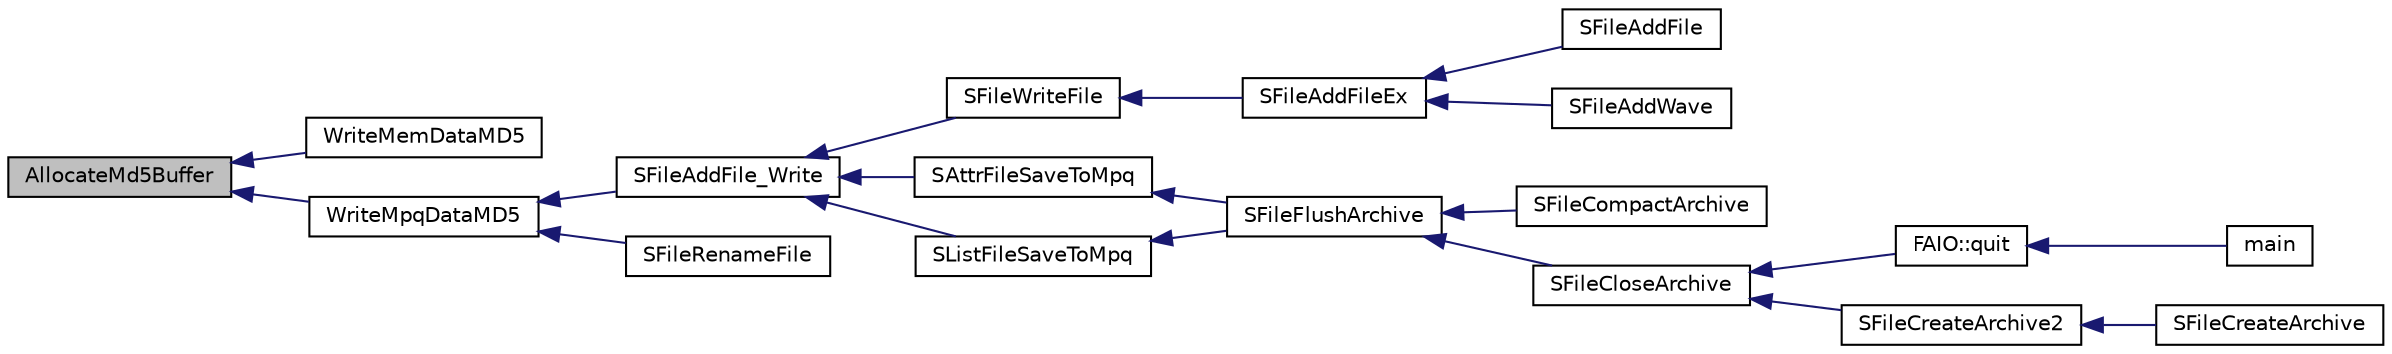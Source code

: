 digraph G
{
  edge [fontname="Helvetica",fontsize="10",labelfontname="Helvetica",labelfontsize="10"];
  node [fontname="Helvetica",fontsize="10",shape=record];
  rankdir="LR";
  Node1 [label="AllocateMd5Buffer",height=0.2,width=0.4,color="black", fillcolor="grey75", style="filled" fontcolor="black"];
  Node1 -> Node2 [dir="back",color="midnightblue",fontsize="10",style="solid",fontname="Helvetica"];
  Node2 [label="WriteMemDataMD5",height=0.2,width=0.4,color="black", fillcolor="white", style="filled",URL="$_storm_common_8h.html#abfce4a0e949403c3bede613640942c4a"];
  Node1 -> Node3 [dir="back",color="midnightblue",fontsize="10",style="solid",fontname="Helvetica"];
  Node3 [label="WriteMpqDataMD5",height=0.2,width=0.4,color="black", fillcolor="white", style="filled",URL="$_storm_common_8h.html#ad65eac195a2ffc9e9ad511d7b381a9a5"];
  Node3 -> Node4 [dir="back",color="midnightblue",fontsize="10",style="solid",fontname="Helvetica"];
  Node4 [label="SFileAddFile_Write",height=0.2,width=0.4,color="black", fillcolor="white", style="filled",URL="$_storm_common_8h.html#a8bbeffca003d324051f5a4d93a6862a3"];
  Node4 -> Node5 [dir="back",color="midnightblue",fontsize="10",style="solid",fontname="Helvetica"];
  Node5 [label="SFileWriteFile",height=0.2,width=0.4,color="black", fillcolor="white", style="filled",URL="$_storm_lib_8h.html#a70c78df25d758e53550021e82078352e"];
  Node5 -> Node6 [dir="back",color="midnightblue",fontsize="10",style="solid",fontname="Helvetica"];
  Node6 [label="SFileAddFileEx",height=0.2,width=0.4,color="black", fillcolor="white", style="filled",URL="$_storm_lib_8h.html#a9d092079ada150e05bfed5a26e65e184"];
  Node6 -> Node7 [dir="back",color="midnightblue",fontsize="10",style="solid",fontname="Helvetica"];
  Node7 [label="SFileAddFile",height=0.2,width=0.4,color="black", fillcolor="white", style="filled",URL="$_storm_lib_8h.html#ab6184a31092ac5364a8746b1fca3a822"];
  Node6 -> Node8 [dir="back",color="midnightblue",fontsize="10",style="solid",fontname="Helvetica"];
  Node8 [label="SFileAddWave",height=0.2,width=0.4,color="black", fillcolor="white", style="filled",URL="$_storm_lib_8h.html#a4cc5ee53bb9a41f91d71a0be809ede22"];
  Node4 -> Node9 [dir="back",color="midnightblue",fontsize="10",style="solid",fontname="Helvetica"];
  Node9 [label="SAttrFileSaveToMpq",height=0.2,width=0.4,color="black", fillcolor="white", style="filled",URL="$_storm_common_8h.html#a1f552d4db51760c541354dc64e7808ea"];
  Node9 -> Node10 [dir="back",color="midnightblue",fontsize="10",style="solid",fontname="Helvetica"];
  Node10 [label="SFileFlushArchive",height=0.2,width=0.4,color="black", fillcolor="white", style="filled",URL="$_storm_lib_8h.html#a5f3daefb5c0d87a791fcc42ec40714d2"];
  Node10 -> Node11 [dir="back",color="midnightblue",fontsize="10",style="solid",fontname="Helvetica"];
  Node11 [label="SFileCompactArchive",height=0.2,width=0.4,color="black", fillcolor="white", style="filled",URL="$_storm_lib_8h.html#a4a8f24295ae27ee91ab52a2cc8a0e9ba"];
  Node10 -> Node12 [dir="back",color="midnightblue",fontsize="10",style="solid",fontname="Helvetica"];
  Node12 [label="SFileCloseArchive",height=0.2,width=0.4,color="black", fillcolor="white", style="filled",URL="$_storm_lib_8h.html#abe1ae9917ea665286bffd1524561fceb"];
  Node12 -> Node13 [dir="back",color="midnightblue",fontsize="10",style="solid",fontname="Helvetica"];
  Node13 [label="FAIO::quit",height=0.2,width=0.4,color="black", fillcolor="white", style="filled",URL="$namespace_f_a_i_o.html#ae82e5f53b89d70f240951c564bdff66a"];
  Node13 -> Node14 [dir="back",color="midnightblue",fontsize="10",style="solid",fontname="Helvetica"];
  Node14 [label="main",height=0.2,width=0.4,color="black", fillcolor="white", style="filled",URL="$exedump_2main_8cpp.html#a2c3f6775325c30275d11c6abee2db6a0"];
  Node12 -> Node15 [dir="back",color="midnightblue",fontsize="10",style="solid",fontname="Helvetica"];
  Node15 [label="SFileCreateArchive2",height=0.2,width=0.4,color="black", fillcolor="white", style="filled",URL="$_storm_lib_8h.html#aa2b6fa8f16b5ac42868c546533fe26ce"];
  Node15 -> Node16 [dir="back",color="midnightblue",fontsize="10",style="solid",fontname="Helvetica"];
  Node16 [label="SFileCreateArchive",height=0.2,width=0.4,color="black", fillcolor="white", style="filled",URL="$_storm_lib_8h.html#a11342f379ed88e7b54873f1f53feb773"];
  Node4 -> Node17 [dir="back",color="midnightblue",fontsize="10",style="solid",fontname="Helvetica"];
  Node17 [label="SListFileSaveToMpq",height=0.2,width=0.4,color="black", fillcolor="white", style="filled",URL="$_storm_common_8h.html#a92fbeed559aba21268c7cf0b967e49fc"];
  Node17 -> Node10 [dir="back",color="midnightblue",fontsize="10",style="solid",fontname="Helvetica"];
  Node3 -> Node18 [dir="back",color="midnightblue",fontsize="10",style="solid",fontname="Helvetica"];
  Node18 [label="SFileRenameFile",height=0.2,width=0.4,color="black", fillcolor="white", style="filled",URL="$_storm_lib_8h.html#abf315c2be57e5ebb9790cf84fe88ef03"];
}
